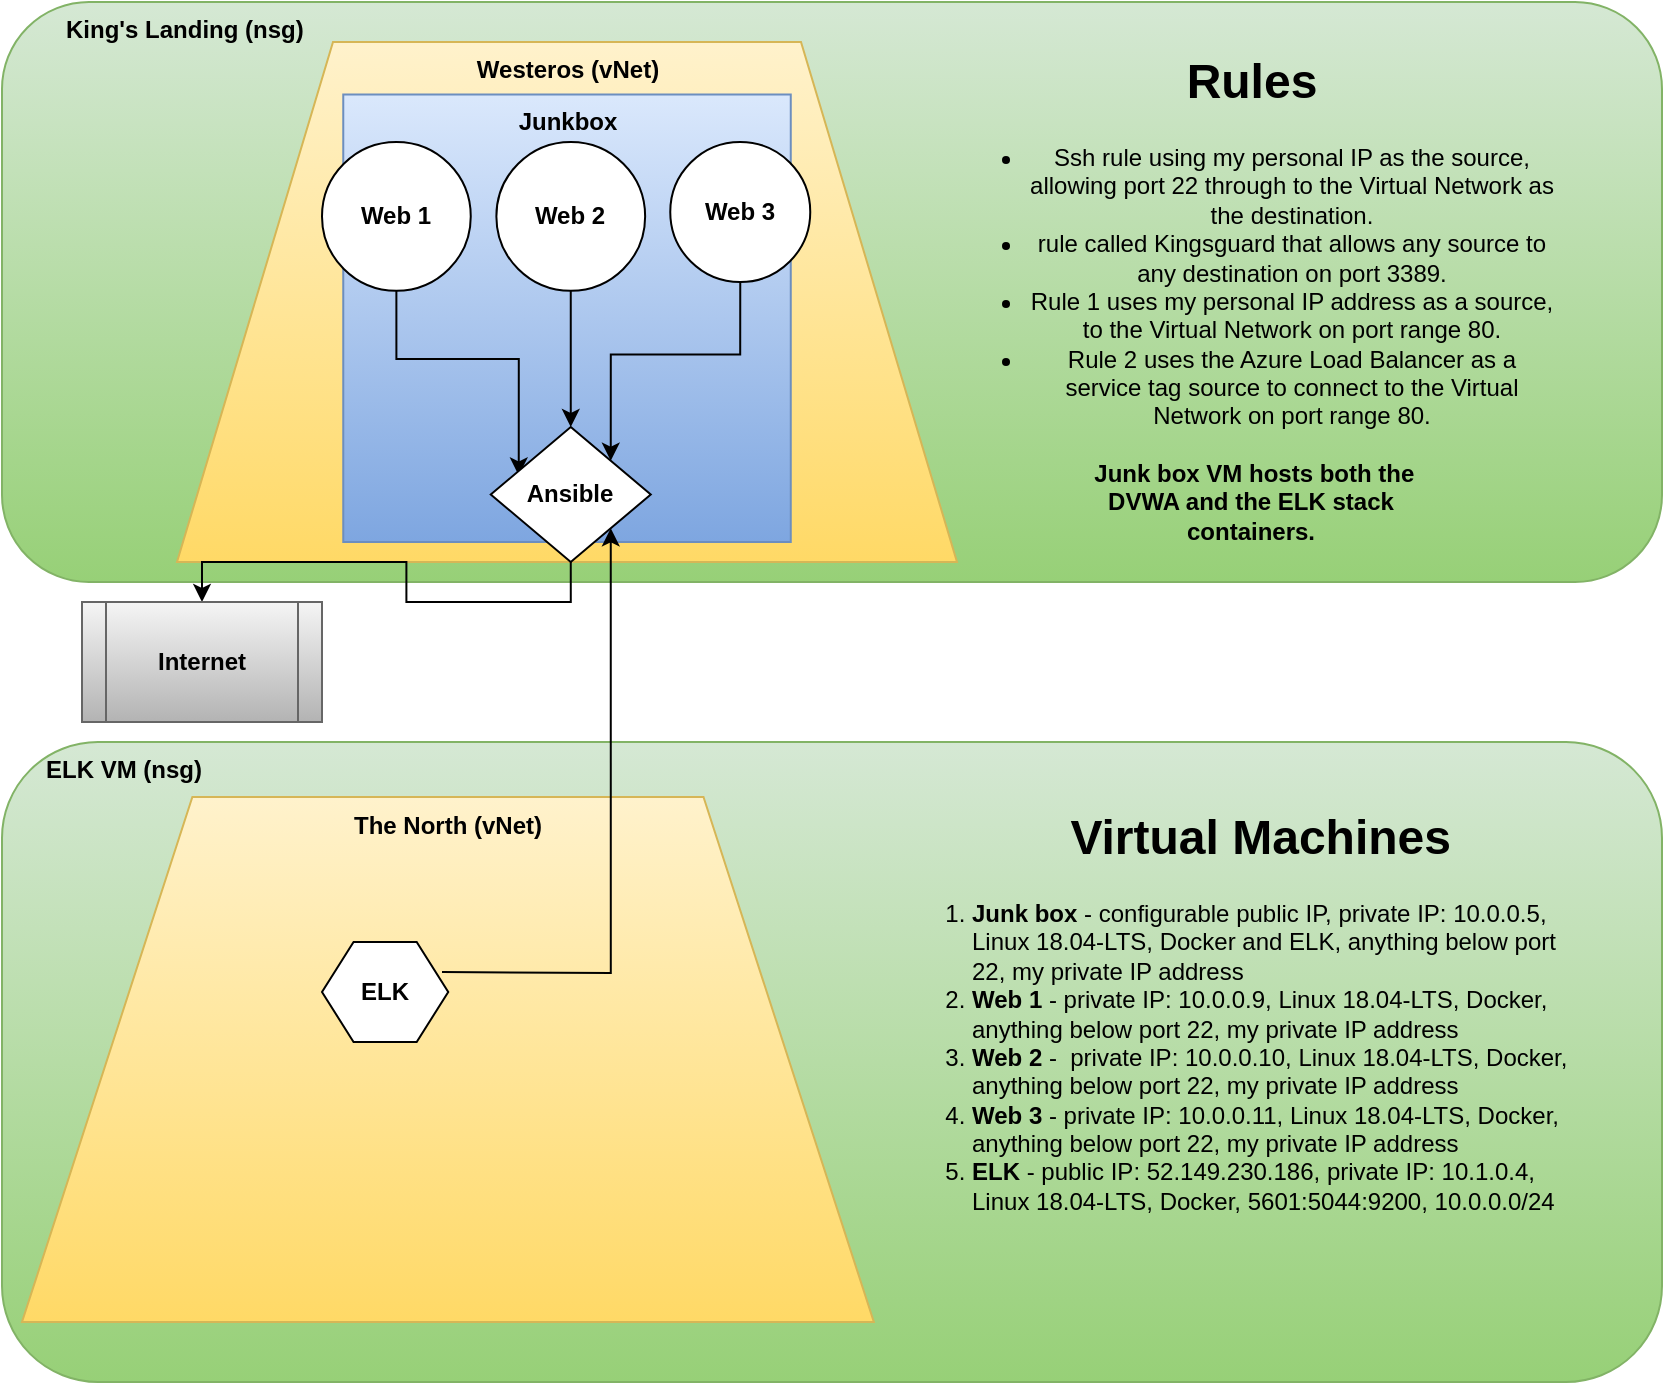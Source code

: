<mxfile version="13.4.0" type="device"><diagram id="xsBSxTl2CFJxuAvQHd7b" name="Page-1"><mxGraphModel dx="976" dy="588" grid="1" gridSize="10" guides="1" tooltips="1" connect="1" arrows="1" fold="1" page="1" pageScale="1" pageWidth="850" pageHeight="1100" math="0" shadow="0"><root><mxCell id="0"/><mxCell id="1" parent="0"/><mxCell id="MweI5EI1IbCYKzwJHUOO-1" value="&amp;nbsp; &amp;nbsp; &amp;nbsp; &amp;nbsp; &amp;nbsp;King's Landing (nsg)" style="rounded=1;whiteSpace=wrap;html=1;fillColor=#d5e8d4;strokeColor=#82b366;gradientColor=#97d077;horizontal=1;verticalAlign=top;fontStyle=1;align=left;" parent="1" vertex="1"><mxGeometry x="10" y="40" width="830" height="290" as="geometry"/></mxCell><mxCell id="MweI5EI1IbCYKzwJHUOO-2" value="Westeros (vNet)" style="shape=trapezoid;perimeter=trapezoidPerimeter;whiteSpace=wrap;html=1;gradientColor=#ffd966;fillColor=#fff2cc;strokeColor=#d6b656;verticalAlign=top;align=center;fontStyle=1" parent="1" vertex="1"><mxGeometry x="97.5" y="60" width="390" height="260" as="geometry"/></mxCell><mxCell id="MweI5EI1IbCYKzwJHUOO-4" value="Junkbox" style="whiteSpace=wrap;html=1;aspect=fixed;align=center;gradientColor=#7ea6e0;fillColor=#dae8fc;strokeColor=#6c8ebf;verticalAlign=top;fontStyle=1" parent="1" vertex="1"><mxGeometry x="180.63" y="86.25" width="223.75" height="223.75" as="geometry"/></mxCell><mxCell id="Tz2w3Uq7Fcznk-o1V-Ay-17" style="edgeStyle=orthogonalEdgeStyle;rounded=0;orthogonalLoop=1;jettySize=auto;html=1;exitX=0.5;exitY=1;exitDx=0;exitDy=0;entryX=0.175;entryY=0.359;entryDx=0;entryDy=0;entryPerimeter=0;" parent="1" source="MweI5EI1IbCYKzwJHUOO-5" target="MweI5EI1IbCYKzwJHUOO-8" edge="1"><mxGeometry relative="1" as="geometry"/></mxCell><mxCell id="MweI5EI1IbCYKzwJHUOO-5" value="Web 1" style="ellipse;whiteSpace=wrap;html=1;aspect=fixed;align=center;fontStyle=1;" parent="1" vertex="1"><mxGeometry x="170" y="110" width="74.38" height="74.38" as="geometry"/></mxCell><mxCell id="Tz2w3Uq7Fcznk-o1V-Ay-19" style="edgeStyle=orthogonalEdgeStyle;rounded=0;orthogonalLoop=1;jettySize=auto;html=1;exitX=0.5;exitY=1;exitDx=0;exitDy=0;entryX=1;entryY=0;entryDx=0;entryDy=0;" parent="1" source="MweI5EI1IbCYKzwJHUOO-6" target="MweI5EI1IbCYKzwJHUOO-8" edge="1"><mxGeometry relative="1" as="geometry"/></mxCell><mxCell id="MweI5EI1IbCYKzwJHUOO-6" value="Web 3" style="ellipse;whiteSpace=wrap;html=1;aspect=fixed;align=center;fontStyle=1" parent="1" vertex="1"><mxGeometry x="344.13" y="110" width="70" height="70" as="geometry"/></mxCell><mxCell id="Tz2w3Uq7Fcznk-o1V-Ay-18" style="edgeStyle=orthogonalEdgeStyle;rounded=0;orthogonalLoop=1;jettySize=auto;html=1;exitX=0.5;exitY=1;exitDx=0;exitDy=0;entryX=0.5;entryY=0;entryDx=0;entryDy=0;" parent="1" source="MweI5EI1IbCYKzwJHUOO-7" target="MweI5EI1IbCYKzwJHUOO-8" edge="1"><mxGeometry relative="1" as="geometry"/></mxCell><mxCell id="MweI5EI1IbCYKzwJHUOO-7" value="Web 2" style="ellipse;whiteSpace=wrap;html=1;aspect=fixed;align=center;fontStyle=1" parent="1" vertex="1"><mxGeometry x="257.19" y="110" width="74.38" height="74.38" as="geometry"/></mxCell><mxCell id="Tz2w3Uq7Fcznk-o1V-Ay-22" style="edgeStyle=orthogonalEdgeStyle;rounded=0;orthogonalLoop=1;jettySize=auto;html=1;exitX=0.5;exitY=1;exitDx=0;exitDy=0;entryX=0.5;entryY=0;entryDx=0;entryDy=0;" parent="1" source="MweI5EI1IbCYKzwJHUOO-8" target="Tz2w3Uq7Fcznk-o1V-Ay-1" edge="1"><mxGeometry relative="1" as="geometry"/></mxCell><mxCell id="MweI5EI1IbCYKzwJHUOO-8" value="Ansible" style="rhombus;whiteSpace=wrap;html=1;align=center;fontStyle=1" parent="1" vertex="1"><mxGeometry x="254.38" y="252.5" width="80" height="67.5" as="geometry"/></mxCell><mxCell id="MweI5EI1IbCYKzwJHUOO-10" value="&lt;b&gt;&amp;nbsp;Junk box VM hosts both the DVWA and the ELK stack containers.&lt;/b&gt;" style="text;html=1;strokeColor=none;fillColor=none;align=center;verticalAlign=middle;whiteSpace=wrap;rounded=0;" parent="1" vertex="1"><mxGeometry x="539.38" y="270" width="191.25" height="40" as="geometry"/></mxCell><mxCell id="MweI5EI1IbCYKzwJHUOO-12" value="&lt;h1&gt;Rules&lt;/h1&gt;&lt;p&gt;&lt;/p&gt;&lt;ul&gt;&lt;li&gt;Ssh rule using my personal IP as the source, allowing port 22 through to the Virtual Network as the destination.&lt;/li&gt;&lt;li&gt;rule called Kingsguard that allows any source to any destination on port 3389.&lt;/li&gt;&lt;li&gt;Rule 1 uses my personal IP address as a source, to the Virtual Network on port range 80.&lt;/li&gt;&lt;li&gt;Rule 2 uses the Azure Load Balancer as a service tag source to connect to the Virtual Network on port range 80.&lt;/li&gt;&lt;/ul&gt;&lt;p&gt;&lt;/p&gt;" style="text;html=1;strokeColor=none;fillColor=none;spacing=5;spacingTop=-20;whiteSpace=wrap;overflow=hidden;rounded=0;align=center;" parent="1" vertex="1"><mxGeometry x="480" y="60" width="310" height="220" as="geometry"/></mxCell><mxCell id="Tz2w3Uq7Fcznk-o1V-Ay-1" value="&lt;b&gt;Internet&lt;/b&gt;" style="shape=process;whiteSpace=wrap;html=1;backgroundOutline=1;gradientColor=#b3b3b3;fillColor=#f5f5f5;strokeColor=#666666;" parent="1" vertex="1"><mxGeometry x="50" y="340" width="120" height="60" as="geometry"/></mxCell><mxCell id="Tz2w3Uq7Fcznk-o1V-Ay-24" value="&amp;nbsp; &amp;nbsp; &amp;nbsp; ELK VM (nsg)" style="rounded=1;whiteSpace=wrap;html=1;align=left;fontStyle=1;verticalAlign=top;gradientColor=#97d077;fillColor=#d5e8d4;strokeColor=#82b366;" parent="1" vertex="1"><mxGeometry x="10" y="410" width="830" height="320" as="geometry"/></mxCell><mxCell id="Tz2w3Uq7Fcznk-o1V-Ay-25" value="The North (vNet)" style="shape=trapezoid;perimeter=trapezoidPerimeter;whiteSpace=wrap;html=1;align=center;gradientColor=#ffd966;fillColor=#fff2cc;strokeColor=#d6b656;fontStyle=1;verticalAlign=top;" parent="1" vertex="1"><mxGeometry x="20" y="437.5" width="425.93" height="262.5" as="geometry"/></mxCell><mxCell id="Tz2w3Uq7Fcznk-o1V-Ay-2" value="ELK" style="shape=hexagon;perimeter=hexagonPerimeter2;whiteSpace=wrap;html=1;fontStyle=1" parent="1" vertex="1"><mxGeometry x="170" y="510" width="63.12" height="50" as="geometry"/></mxCell><mxCell id="Tz2w3Uq7Fcznk-o1V-Ay-23" style="edgeStyle=orthogonalEdgeStyle;rounded=0;orthogonalLoop=1;jettySize=auto;html=1;entryX=1;entryY=1;entryDx=0;entryDy=0;" parent="1" target="MweI5EI1IbCYKzwJHUOO-8" edge="1"><mxGeometry relative="1" as="geometry"><mxPoint x="230" y="525" as="sourcePoint"/></mxGeometry></mxCell><mxCell id="Tz2w3Uq7Fcznk-o1V-Ay-28" value="&lt;h1 style=&quot;text-align: center&quot;&gt;&amp;nbsp; &amp;nbsp; Virtual Machines&lt;/h1&gt;&lt;p&gt;&lt;/p&gt;&lt;ol&gt;&lt;li&gt;&lt;b&gt;Junk box&lt;/b&gt; - configurable public IP, private IP: 10.0.0.5, Linux 18.04-LTS, Docker and ELK, anything below port 22, my private IP address&lt;/li&gt;&lt;li&gt;&lt;b&gt;Web 1 &lt;/b&gt;- private IP: 10.0.0.9, Linux 18.04-LTS, Docker, anything below port 22, my private IP address&lt;/li&gt;&lt;li&gt;&lt;b&gt;Web 2&lt;/b&gt; -&amp;nbsp; private IP: 10.0.0.10, Linux 18.04-LTS, Docker, anything below port 22, my private IP address&lt;/li&gt;&lt;li&gt;&lt;b&gt;Web 3&lt;/b&gt; - private IP: 10.0.0.11, Linux 18.04-LTS, Docker, anything below port 22, my private IP address&lt;/li&gt;&lt;li&gt;&lt;b&gt;ELK&lt;/b&gt; - public IP: 52.149.230.186, private IP: 10.1.0.4, Linux 18.04-LTS, Docker, 5601:5044:9200, 10.0.0.0/24&amp;nbsp;&lt;/li&gt;&lt;/ol&gt;&lt;p&gt;&lt;/p&gt;" style="text;html=1;strokeColor=none;fillColor=none;spacing=5;spacingTop=-20;whiteSpace=wrap;overflow=hidden;rounded=0;align=left;" parent="1" vertex="1"><mxGeometry x="450" y="437.5" width="350" height="232.5" as="geometry"/></mxCell></root></mxGraphModel></diagram></mxfile>